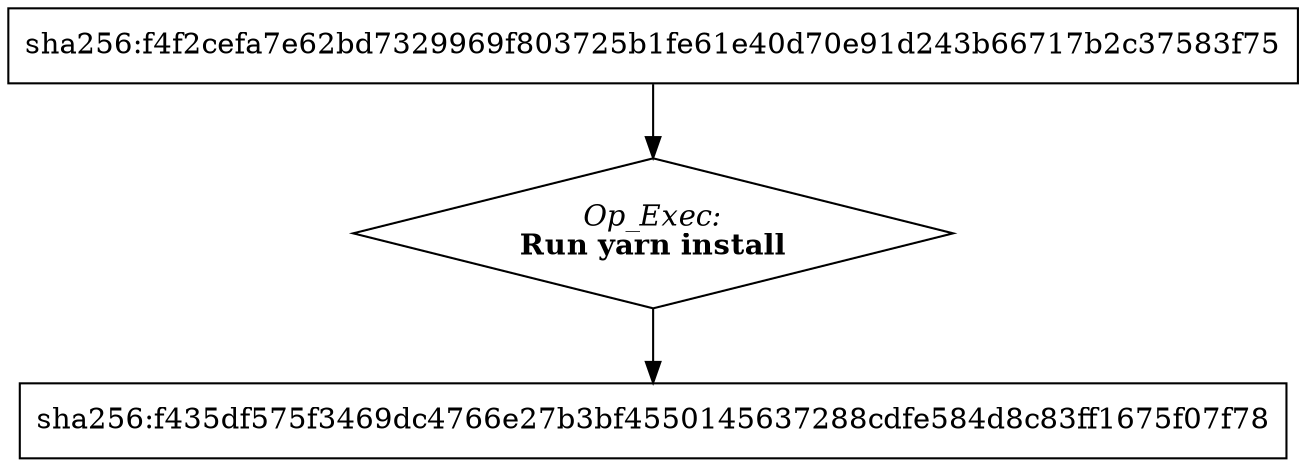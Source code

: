 digraph llbgraph {
"layer_sha256:f435df575f3469dc4766e27b3bf4550145637288cdfe584d8c83ff1675f07f78" [label="sha256:f435df575f3469dc4766e27b3bf4550145637288cdfe584d8c83ff1675f07f78",shape="box",style="",fillcolor=""]
"layer_sha256:f4f2cefa7e62bd7329969f803725b1fe61e40d70e91d243b66717b2c37583f75" [label="sha256:f4f2cefa7e62bd7329969f803725b1fe61e40d70e91d243b66717b2c37583f75",shape="box",style="",fillcolor=""]
"op_sha256:f435df575f3469dc4766e27b3bf4550145637288cdfe584d8c83ff1675f07f78_exec" [label=<<I>Op_Exec:</I><BR/><B>Run yarn install</B>>,shape="diamond",style="",fillcolor=""]
"layer_sha256:f4f2cefa7e62bd7329969f803725b1fe61e40d70e91d243b66717b2c37583f75" -> "op_sha256:f435df575f3469dc4766e27b3bf4550145637288cdfe584d8c83ff1675f07f78_exec" [label=""]
"op_sha256:f435df575f3469dc4766e27b3bf4550145637288cdfe584d8c83ff1675f07f78_exec" -> "layer_sha256:f435df575f3469dc4766e27b3bf4550145637288cdfe584d8c83ff1675f07f78" [label=""]
}
